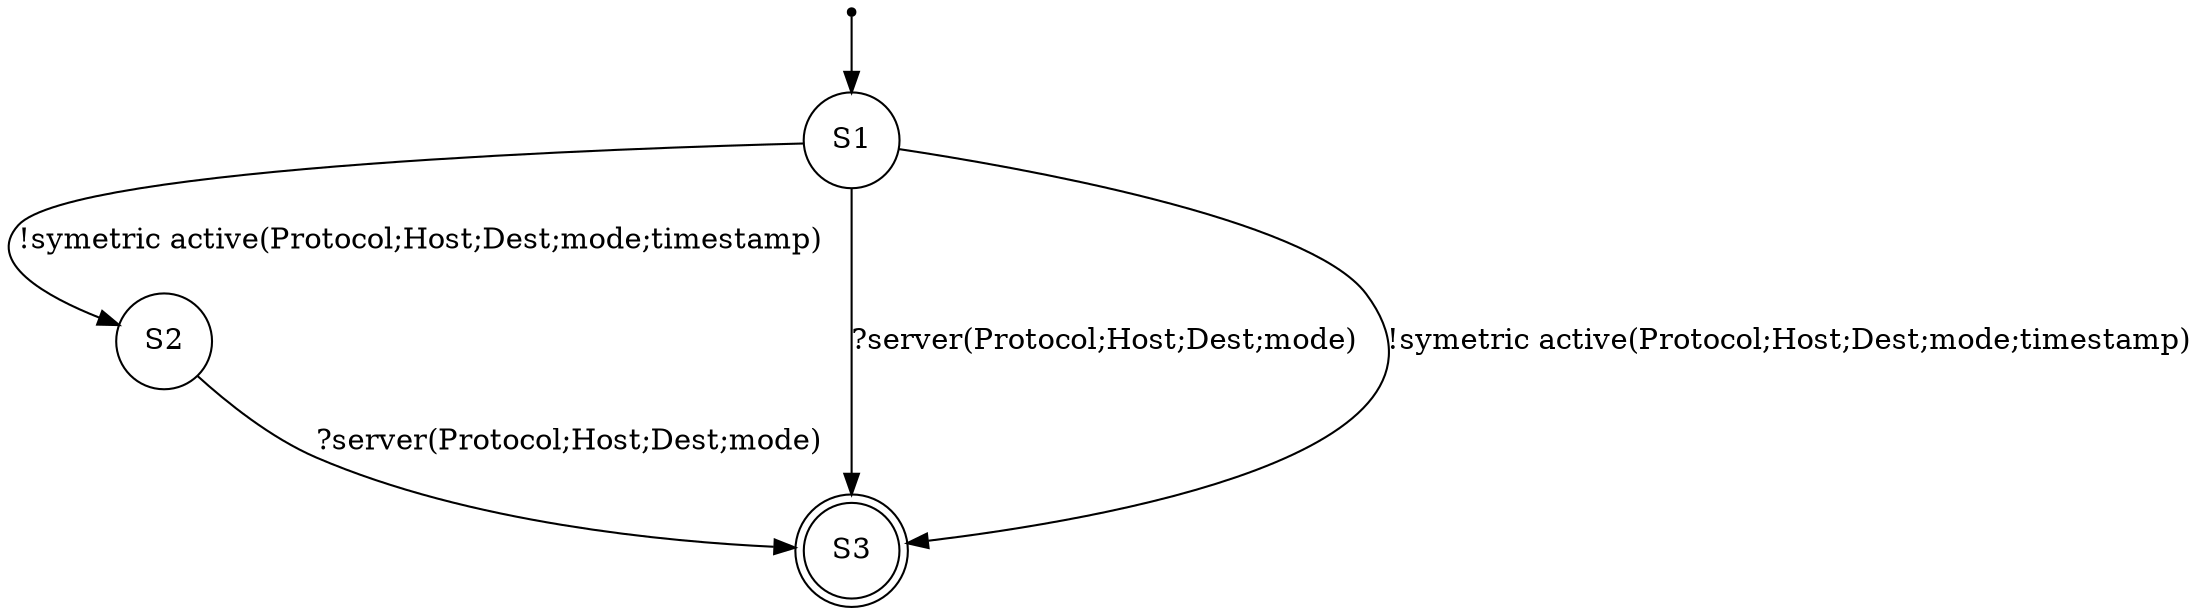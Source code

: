 digraph LTS {
S00[shape=point]
S1[label=S1,shape=circle];
S2[label=S2,shape=circle];
S3[label=S3,shape=doublecircle];
S00 -> S1
S1 -> S2[label ="!symetric active(Protocol;Host;Dest;mode;timestamp)"];
S1 -> S3[label ="?server(Protocol;Host;Dest;mode)"];
S1 -> S3[label ="!symetric active(Protocol;Host;Dest;mode;timestamp)"];
S2 -> S3[label ="?server(Protocol;Host;Dest;mode)"];
}
